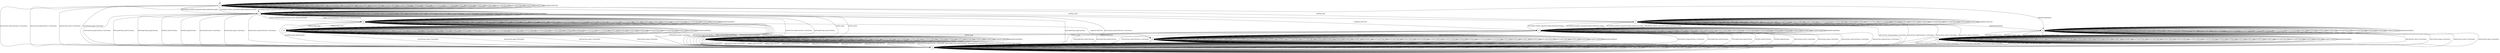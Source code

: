 digraph g {

s0 [shape="circle" label="s0"];
s1 [shape="circle" label="s1"];
s2 [shape="circle" label="s2"];
s3 [shape="circle" label="s3"];
s4 [shape="circle" label="s4"];
s5 [shape="circle" label="s5"];
s6 [shape="circle" label="s6"];
s7 [shape="circle" label="s7"];
s8 [shape="circle" label="s8"];
s9 [shape="circle" label="s9"];
s10 [shape="circle" label="s10"];
s0 -> s7 [label="initPing_short/ "];
s0 -> s7 [label="initPing_long/ "];
s0 -> s1 [label="initConClose_short/ConClose,<ConClosed> "];
s0 -> s1 [label="initConClose_long/ConClose,<ConClosed> "];
s0 -> s2 [label="initCltHello-vldACK_short/initSvrHello,hndEncExt,hndFin, "];
s0 -> s2 [label="initCltHello-vldACK_long/initSvrHello,hndEncExt,hndFin, "];
s0 -> s2 [label="initCltHello-invldACK_short/initSvrHello,hndEncExt,hndFin, "];
s0 -> s2 [label="initCltHello-invldACK_long/initSvrHello,hndEncExt,hndFin, "];
s0 -> s0 [label="initNoFr_short/ "];
s0 -> s0 [label="initNoFr_long/ "];
s0 -> s0 [label="initUnxpFrType_short/ "];
s0 -> s0 [label="initUnxpFrType_long/ "];
s0 -> s0 [label="hndPing_short/ "];
s0 -> s0 [label="hndPing_long/ "];
s0 -> s0 [label="hndFin_short/ "];
s0 -> s0 [label="hndFin_long/ "];
s0 -> s1 [label="hndConClose_short/<ConClosed> "];
s0 -> s1 [label="hndConClose_long/<ConClosed> "];
s0 -> s0 [label="hndNoFr_short/ "];
s0 -> s0 [label="hndNoFr_long/ "];
s0 -> s0 [label="hndUnxpFrType_short/ "];
s0 -> s0 [label="hndUnxpFrType_long/ "];
s0 -> s0 [label="VldNewConID_short/ "];
s0 -> s0 [label="VldNewConID_long/ "];
s0 -> s0 [label="InvldNewConID_short/ "];
s0 -> s0 [label="InvldNewConID_long/ "];
s0 -> s0 [label="0rttPing_short/ "];
s0 -> s0 [label="0rttPing_long/ "];
s0 -> s0 [label="0rttConClose_short/ "];
s0 -> s0 [label="0rttConClose_long/ "];
s0 -> s0 [label="0rttFin_short/ "];
s0 -> s0 [label="0rttFin_long/ "];
s0 -> s0 [label="0rttNoFr_short/ "];
s0 -> s0 [label="0rttNoFr_long/ "];
s0 -> s0 [label="0rttUnxpFrType_short/ "];
s0 -> s0 [label="0rttUnxpFrType_long/ "];
s0 -> s0 [label="0rttACK_short/ "];
s0 -> s0 [label="0rttACK_long/ "];
s0 -> s0 [label="[ChgDestConID-Ori]/ "];
s0 -> s4 [label="[RmPadFrmInitPkts]/ "];
s1 -> s1 [label="initPing_short/<ConClosed> "];
s1 -> s1 [label="initPing_long/<ConClosed> "];
s1 -> s1 [label="initConClose_short/<ConClosed> "];
s1 -> s1 [label="initConClose_long/<ConClosed> "];
s1 -> s1 [label="initCltHello-vldACK_short/<ConClosed> "];
s1 -> s1 [label="initCltHello-vldACK_long/<ConClosed> "];
s1 -> s1 [label="initCltHello-invldACK_short/<ConClosed> "];
s1 -> s1 [label="initCltHello-invldACK_long/<ConClosed> "];
s1 -> s1 [label="initNoFr_short/<ConClosed> "];
s1 -> s1 [label="initNoFr_long/<ConClosed> "];
s1 -> s1 [label="initUnxpFrType_short/<ConClosed> "];
s1 -> s1 [label="initUnxpFrType_long/<ConClosed> "];
s1 -> s1 [label="hndPing_short/<ConClosed> "];
s1 -> s1 [label="hndPing_long/<ConClosed> "];
s1 -> s1 [label="hndFin_short/<ConClosed> "];
s1 -> s1 [label="hndFin_long/<ConClosed> "];
s1 -> s1 [label="hndConClose_short/<ConClosed> "];
s1 -> s1 [label="hndConClose_long/<ConClosed> "];
s1 -> s1 [label="hndNoFr_short/<ConClosed> "];
s1 -> s1 [label="hndNoFr_long/<ConClosed> "];
s1 -> s1 [label="hndUnxpFrType_short/<ConClosed> "];
s1 -> s1 [label="hndUnxpFrType_long/<ConClosed> "];
s1 -> s1 [label="VldNewConID_short/<ConClosed> "];
s1 -> s1 [label="VldNewConID_long/<ConClosed> "];
s1 -> s1 [label="InvldNewConID_short/<ConClosed> "];
s1 -> s1 [label="InvldNewConID_long/<ConClosed> "];
s1 -> s1 [label="0rttPing_short/<ConClosed> "];
s1 -> s1 [label="0rttPing_long/<ConClosed> "];
s1 -> s1 [label="0rttConClose_short/<ConClosed> "];
s1 -> s1 [label="0rttConClose_long/<ConClosed> "];
s1 -> s1 [label="0rttFin_short/<ConClosed> "];
s1 -> s1 [label="0rttFin_long/<ConClosed> "];
s1 -> s1 [label="0rttNoFr_short/<ConClosed> "];
s1 -> s1 [label="0rttNoFr_long/<ConClosed> "];
s1 -> s1 [label="0rttUnxpFrType_short/<ConClosed> "];
s1 -> s1 [label="0rttUnxpFrType_long/<ConClosed> "];
s1 -> s1 [label="0rttACK_short/<ConClosed> "];
s1 -> s1 [label="0rttACK_long/<ConClosed> "];
s1 -> s1 [label="[ChgDestConID-Ori]/<ConClosed> "];
s1 -> s1 [label="[RmPadFrmInitPkts]/<ConClosed> "];
s2 -> s2 [label="initPing_short/ "];
s2 -> s2 [label="initPing_long/ "];
s2 -> s1 [label="initConClose_short/<ConClosed> "];
s2 -> s1 [label="initConClose_long/<ConClosed> "];
s2 -> s2 [label="initCltHello-vldACK_short/ "];
s2 -> s2 [label="initCltHello-vldACK_long/ "];
s2 -> s2 [label="initCltHello-invldACK_short/ "];
s2 -> s2 [label="initCltHello-invldACK_long/ "];
s2 -> s2 [label="initNoFr_short/ "];
s2 -> s2 [label="initNoFr_long/ "];
s2 -> s2 [label="initUnxpFrType_short/ "];
s2 -> s2 [label="initUnxpFrType_long/ "];
s2 -> s2 [label="hndPing_short/ "];
s2 -> s2 [label="hndPing_long/ "];
s2 -> s8 [label="hndFin_short/HndshkDone,VldNewConID,,NewSessionTicket "];
s2 -> s8 [label="hndFin_long/HndshkDone,VldNewConID,,NewSessionTicket "];
s2 -> s1 [label="hndConClose_short/ConClose,<ConClosed> "];
s2 -> s1 [label="hndConClose_long/ConClose,<ConClosed> "];
s2 -> s2 [label="hndNoFr_short/ "];
s2 -> s2 [label="hndNoFr_long/ "];
s2 -> s1 [label="hndUnxpFrType_short/ConClose, "];
s2 -> s1 [label="hndUnxpFrType_long/ConClose, "];
s2 -> s2 [label="VldNewConID_short/ "];
s2 -> s2 [label="VldNewConID_long/ "];
s2 -> s2 [label="InvldNewConID_short/ "];
s2 -> s2 [label="InvldNewConID_long/ "];
s2 -> s2 [label="0rttPing_short/ "];
s2 -> s2 [label="0rttPing_long/ "];
s2 -> s1 [label="0rttConClose_short/ConClose,<ConClosed> "];
s2 -> s1 [label="0rttConClose_long/ConClose,<ConClosed> "];
s2 -> s3 [label="0rttFin_short/ "];
s2 -> s3 [label="0rttFin_long/ "];
s2 -> s2 [label="0rttNoFr_short/ "];
s2 -> s2 [label="0rttNoFr_long/ "];
s2 -> s1 [label="0rttUnxpFrType_short/ConClose, "];
s2 -> s1 [label="0rttUnxpFrType_long/ConClose, "];
s2 -> s1 [label="0rttACK_short/ConClose, "];
s2 -> s1 [label="0rttACK_long/ConClose, "];
s2 -> s5 [label="[ChgDestConID-Ori]/ "];
s2 -> s2 [label="[RmPadFrmInitPkts]/ "];
s3 -> s3 [label="initPing_short/ "];
s3 -> s3 [label="initPing_long/ "];
s3 -> s1 [label="initConClose_short/<ConClosed> "];
s3 -> s1 [label="initConClose_long/<ConClosed> "];
s3 -> s3 [label="initCltHello-vldACK_short/ "];
s3 -> s3 [label="initCltHello-vldACK_long/ "];
s3 -> s3 [label="initCltHello-invldACK_short/ "];
s3 -> s3 [label="initCltHello-invldACK_long/ "];
s3 -> s3 [label="initNoFr_short/ "];
s3 -> s3 [label="initNoFr_long/ "];
s3 -> s3 [label="initUnxpFrType_short/ "];
s3 -> s3 [label="initUnxpFrType_long/ "];
s3 -> s3 [label="hndPing_short/ "];
s3 -> s3 [label="hndPing_long/ "];
s3 -> s1 [label="hndFin_short/ConClose, "];
s3 -> s1 [label="hndFin_long/ConClose, "];
s3 -> s1 [label="hndConClose_short/ConClose,<ConClosed> "];
s3 -> s1 [label="hndConClose_long/ConClose,<ConClosed> "];
s3 -> s3 [label="hndNoFr_short/ "];
s3 -> s3 [label="hndNoFr_long/ "];
s3 -> s1 [label="hndUnxpFrType_short/ConClose, "];
s3 -> s1 [label="hndUnxpFrType_long/ConClose, "];
s3 -> s3 [label="VldNewConID_short/ "];
s3 -> s3 [label="VldNewConID_long/ "];
s3 -> s3 [label="InvldNewConID_short/ "];
s3 -> s3 [label="InvldNewConID_long/ "];
s3 -> s3 [label="0rttPing_short/ "];
s3 -> s3 [label="0rttPing_long/ "];
s3 -> s1 [label="0rttConClose_short/ConClose,<ConClosed> "];
s3 -> s1 [label="0rttConClose_long/ConClose,<ConClosed> "];
s3 -> s3 [label="0rttFin_short/ "];
s3 -> s3 [label="0rttFin_long/ "];
s3 -> s3 [label="0rttNoFr_short/ "];
s3 -> s3 [label="0rttNoFr_long/ "];
s3 -> s1 [label="0rttUnxpFrType_short/ConClose, "];
s3 -> s1 [label="0rttUnxpFrType_long/ConClose, "];
s3 -> s1 [label="0rttACK_short/ConClose, "];
s3 -> s1 [label="0rttACK_long/ConClose, "];
s3 -> s3 [label="[ChgDestConID-Ori]/ "];
s3 -> s3 [label="[RmPadFrmInitPkts]/ "];
s4 -> s4 [label="initPing_short/ "];
s4 -> s4 [label="initPing_long/ "];
s4 -> s1 [label="initConClose_short/<ConClosed> "];
s4 -> s1 [label="initConClose_long/<ConClosed> "];
s4 -> s9 [label="initCltHello-vldACK_short/ "];
s4 -> s9 [label="initCltHello-vldACK_long/ "];
s4 -> s9 [label="initCltHello-invldACK_short/ "];
s4 -> s9 [label="initCltHello-invldACK_long/ "];
s4 -> s4 [label="initNoFr_short/ "];
s4 -> s4 [label="initNoFr_long/ "];
s4 -> s4 [label="initUnxpFrType_short/ "];
s4 -> s4 [label="initUnxpFrType_long/ "];
s4 -> s4 [label="hndPing_short/ "];
s4 -> s4 [label="hndPing_long/ "];
s4 -> s4 [label="hndFin_short/ "];
s4 -> s4 [label="hndFin_long/ "];
s4 -> s1 [label="hndConClose_short/<ConClosed> "];
s4 -> s1 [label="hndConClose_long/<ConClosed> "];
s4 -> s4 [label="hndNoFr_short/ "];
s4 -> s4 [label="hndNoFr_long/ "];
s4 -> s4 [label="hndUnxpFrType_short/ "];
s4 -> s4 [label="hndUnxpFrType_long/ "];
s4 -> s4 [label="VldNewConID_short/ "];
s4 -> s4 [label="VldNewConID_long/ "];
s4 -> s4 [label="InvldNewConID_short/ "];
s4 -> s4 [label="InvldNewConID_long/ "];
s4 -> s4 [label="0rttPing_short/ "];
s4 -> s4 [label="0rttPing_long/ "];
s4 -> s4 [label="0rttConClose_short/ "];
s4 -> s4 [label="0rttConClose_long/ "];
s4 -> s4 [label="0rttFin_short/ "];
s4 -> s4 [label="0rttFin_long/ "];
s4 -> s4 [label="0rttNoFr_short/ "];
s4 -> s4 [label="0rttNoFr_long/ "];
s4 -> s4 [label="0rttUnxpFrType_short/ "];
s4 -> s4 [label="0rttUnxpFrType_long/ "];
s4 -> s4 [label="0rttACK_short/ "];
s4 -> s4 [label="0rttACK_long/ "];
s4 -> s4 [label="[ChgDestConID-Ori]/ "];
s4 -> s4 [label="[RmPadFrmInitPkts]/ "];
s5 -> s5 [label="initPing_short/ "];
s5 -> s5 [label="initPing_long/ "];
s5 -> s1 [label="initConClose_short/<ConClosed> "];
s5 -> s1 [label="initConClose_long/<ConClosed> "];
s5 -> s5 [label="initCltHello-vldACK_short/ "];
s5 -> s5 [label="initCltHello-vldACK_long/ "];
s5 -> s5 [label="initCltHello-invldACK_short/ "];
s5 -> s5 [label="initCltHello-invldACK_long/ "];
s5 -> s5 [label="initNoFr_short/ "];
s5 -> s5 [label="initNoFr_long/ "];
s5 -> s5 [label="initUnxpFrType_short/ "];
s5 -> s5 [label="initUnxpFrType_long/ "];
s5 -> s5 [label="hndPing_short/ "];
s5 -> s5 [label="hndPing_long/ "];
s5 -> s6 [label="hndFin_short/HndshkDone,VldNewConID,,NewSessionTicket "];
s5 -> s6 [label="hndFin_long/HndshkDone,VldNewConID,,NewSessionTicket "];
s5 -> s1 [label="hndConClose_short/ConClose,<ConClosed> "];
s5 -> s1 [label="hndConClose_long/ConClose,<ConClosed> "];
s5 -> s5 [label="hndNoFr_short/ "];
s5 -> s5 [label="hndNoFr_long/ "];
s5 -> s1 [label="hndUnxpFrType_short/ConClose, "];
s5 -> s1 [label="hndUnxpFrType_long/ConClose, "];
s5 -> s5 [label="VldNewConID_short/ "];
s5 -> s5 [label="VldNewConID_long/ "];
s5 -> s5 [label="InvldNewConID_short/ "];
s5 -> s5 [label="InvldNewConID_long/ "];
s5 -> s5 [label="0rttPing_short/ "];
s5 -> s5 [label="0rttPing_long/ "];
s5 -> s1 [label="0rttConClose_short/ConClose,<ConClosed> "];
s5 -> s1 [label="0rttConClose_long/ConClose,<ConClosed> "];
s5 -> s3 [label="0rttFin_short/ "];
s5 -> s3 [label="0rttFin_long/ "];
s5 -> s5 [label="0rttNoFr_short/ "];
s5 -> s5 [label="0rttNoFr_long/ "];
s5 -> s1 [label="0rttUnxpFrType_short/ConClose, "];
s5 -> s1 [label="0rttUnxpFrType_long/ConClose, "];
s5 -> s1 [label="0rttACK_short/ConClose, "];
s5 -> s1 [label="0rttACK_long/ConClose, "];
s5 -> s5 [label="[ChgDestConID-Ori]/ "];
s5 -> s5 [label="[RmPadFrmInitPkts]/ "];
s6 -> s6 [label="initPing_short/ "];
s6 -> s6 [label="initPing_long/ "];
s6 -> s6 [label="initConClose_short/ "];
s6 -> s6 [label="initConClose_long/ "];
s6 -> s6 [label="initCltHello-vldACK_short/ "];
s6 -> s6 [label="initCltHello-vldACK_long/ "];
s6 -> s6 [label="initCltHello-invldACK_short/ "];
s6 -> s6 [label="initCltHello-invldACK_long/ "];
s6 -> s6 [label="initNoFr_short/ "];
s6 -> s6 [label="initNoFr_long/ "];
s6 -> s6 [label="initUnxpFrType_short/ "];
s6 -> s6 [label="initUnxpFrType_long/ "];
s6 -> s6 [label="hndPing_short/ "];
s6 -> s6 [label="hndPing_long/ "];
s6 -> s6 [label="hndFin_short/ "];
s6 -> s6 [label="hndFin_long/ "];
s6 -> s1 [label="hndConClose_short/<ConClosed> "];
s6 -> s1 [label="hndConClose_long/<ConClosed> "];
s6 -> s6 [label="hndNoFr_short/ "];
s6 -> s6 [label="hndNoFr_long/ "];
s6 -> s6 [label="hndUnxpFrType_short/ "];
s6 -> s6 [label="hndUnxpFrType_long/ "];
s6 -> s6 [label="VldNewConID_short/ "];
s6 -> s6 [label="VldNewConID_long/ "];
s6 -> s6 [label="InvldNewConID_short/ "];
s6 -> s6 [label="InvldNewConID_long/ "];
s6 -> s6 [label="0rttPing_short/ "];
s6 -> s6 [label="0rttPing_long/ "];
s6 -> s6 [label="0rttConClose_short/ "];
s6 -> s6 [label="0rttConClose_long/ "];
s6 -> s6 [label="0rttFin_short/ "];
s6 -> s6 [label="0rttFin_long/ "];
s6 -> s6 [label="0rttNoFr_short/ "];
s6 -> s6 [label="0rttNoFr_long/ "];
s6 -> s6 [label="0rttUnxpFrType_short/ "];
s6 -> s6 [label="0rttUnxpFrType_long/ "];
s6 -> s6 [label="0rttACK_short/ "];
s6 -> s6 [label="0rttACK_long/ "];
s6 -> s6 [label="[ChgDestConID-Ori]/ "];
s6 -> s6 [label="[RmPadFrmInitPkts]/ "];
s7 -> s7 [label="initPing_short/ "];
s7 -> s7 [label="initPing_long/ "];
s7 -> s1 [label="initConClose_short/ConClose,<ConClosed> "];
s7 -> s1 [label="initConClose_long/ConClose,<ConClosed> "];
s7 -> s5 [label="initCltHello-vldACK_short/initSvrHello,hndEncExt,hndFin, "];
s7 -> s5 [label="initCltHello-vldACK_long/initSvrHello,hndEncExt,hndFin, "];
s7 -> s5 [label="initCltHello-invldACK_short/initSvrHello,hndEncExt,hndFin, "];
s7 -> s5 [label="initCltHello-invldACK_long/initSvrHello,hndEncExt,hndFin, "];
s7 -> s7 [label="initNoFr_short/ "];
s7 -> s7 [label="initNoFr_long/ "];
s7 -> s7 [label="initUnxpFrType_short/ "];
s7 -> s7 [label="initUnxpFrType_long/ "];
s7 -> s7 [label="hndPing_short/ "];
s7 -> s7 [label="hndPing_long/ "];
s7 -> s7 [label="hndFin_short/ "];
s7 -> s7 [label="hndFin_long/ "];
s7 -> s1 [label="hndConClose_short/<ConClosed> "];
s7 -> s1 [label="hndConClose_long/<ConClosed> "];
s7 -> s7 [label="hndNoFr_short/ "];
s7 -> s7 [label="hndNoFr_long/ "];
s7 -> s7 [label="hndUnxpFrType_short/ "];
s7 -> s7 [label="hndUnxpFrType_long/ "];
s7 -> s7 [label="VldNewConID_short/ "];
s7 -> s7 [label="VldNewConID_long/ "];
s7 -> s7 [label="InvldNewConID_short/ "];
s7 -> s7 [label="InvldNewConID_long/ "];
s7 -> s7 [label="0rttPing_short/ "];
s7 -> s7 [label="0rttPing_long/ "];
s7 -> s7 [label="0rttConClose_short/ "];
s7 -> s7 [label="0rttConClose_long/ "];
s7 -> s7 [label="0rttFin_short/ "];
s7 -> s7 [label="0rttFin_long/ "];
s7 -> s7 [label="0rttNoFr_short/ "];
s7 -> s7 [label="0rttNoFr_long/ "];
s7 -> s7 [label="0rttUnxpFrType_short/ "];
s7 -> s7 [label="0rttUnxpFrType_long/ "];
s7 -> s7 [label="0rttACK_short/ "];
s7 -> s7 [label="0rttACK_long/ "];
s7 -> s7 [label="[ChgDestConID-Ori]/ "];
s7 -> s4 [label="[RmPadFrmInitPkts]/ "];
s8 -> s8 [label="initPing_short/ "];
s8 -> s8 [label="initPing_long/ "];
s8 -> s1 [label="initConClose_short/<ConClosed> "];
s8 -> s1 [label="initConClose_long/<ConClosed> "];
s8 -> s8 [label="initCltHello-vldACK_short/ "];
s8 -> s8 [label="initCltHello-vldACK_long/ "];
s8 -> s8 [label="initCltHello-invldACK_short/ "];
s8 -> s8 [label="initCltHello-invldACK_long/ "];
s8 -> s8 [label="initNoFr_short/ "];
s8 -> s8 [label="initNoFr_long/ "];
s8 -> s8 [label="initUnxpFrType_short/ "];
s8 -> s8 [label="initUnxpFrType_long/ "];
s8 -> s8 [label="hndPing_short/ "];
s8 -> s8 [label="hndPing_long/ "];
s8 -> s8 [label="hndFin_short/ "];
s8 -> s8 [label="hndFin_long/ "];
s8 -> s1 [label="hndConClose_short/<ConClosed> "];
s8 -> s1 [label="hndConClose_long/<ConClosed> "];
s8 -> s8 [label="hndNoFr_short/ "];
s8 -> s8 [label="hndNoFr_long/ "];
s8 -> s8 [label="hndUnxpFrType_short/ "];
s8 -> s8 [label="hndUnxpFrType_long/ "];
s8 -> s10 [label="VldNewConID_short/ "];
s8 -> s10 [label="VldNewConID_long/ "];
s8 -> s1 [label="InvldNewConID_short/ConClose, "];
s8 -> s1 [label="InvldNewConID_long/ConClose, "];
s8 -> s8 [label="0rttPing_short/ "];
s8 -> s8 [label="0rttPing_long/ "];
s8 -> s8 [label="0rttConClose_short/ "];
s8 -> s8 [label="0rttConClose_long/ "];
s8 -> s8 [label="0rttFin_short/ "];
s8 -> s8 [label="0rttFin_long/ "];
s8 -> s8 [label="0rttNoFr_short/ "];
s8 -> s8 [label="0rttNoFr_long/ "];
s8 -> s8 [label="0rttUnxpFrType_short/ "];
s8 -> s8 [label="0rttUnxpFrType_long/ "];
s8 -> s8 [label="0rttACK_short/ "];
s8 -> s8 [label="0rttACK_long/ "];
s8 -> s6 [label="[ChgDestConID-Ori]/ "];
s8 -> s8 [label="[RmPadFrmInitPkts]/ "];
s9 -> s9 [label="initPing_short/ "];
s9 -> s9 [label="initPing_long/ "];
s9 -> s1 [label="initConClose_short/<ConClosed> "];
s9 -> s1 [label="initConClose_long/<ConClosed> "];
s9 -> s9 [label="initCltHello-vldACK_short/ "];
s9 -> s9 [label="initCltHello-vldACK_long/ "];
s9 -> s9 [label="initCltHello-invldACK_short/ "];
s9 -> s9 [label="initCltHello-invldACK_long/ "];
s9 -> s9 [label="initNoFr_short/ "];
s9 -> s9 [label="initNoFr_long/ "];
s9 -> s9 [label="initUnxpFrType_short/ "];
s9 -> s9 [label="initUnxpFrType_long/ "];
s9 -> s9 [label="hndPing_short/ "];
s9 -> s9 [label="hndPing_long/ "];
s9 -> s9 [label="hndFin_short/ "];
s9 -> s9 [label="hndFin_long/ "];
s9 -> s1 [label="hndConClose_short/<ConClosed> "];
s9 -> s1 [label="hndConClose_long/<ConClosed> "];
s9 -> s9 [label="hndNoFr_short/ "];
s9 -> s9 [label="hndNoFr_long/ "];
s9 -> s9 [label="hndUnxpFrType_short/ "];
s9 -> s9 [label="hndUnxpFrType_long/ "];
s9 -> s9 [label="VldNewConID_short/ "];
s9 -> s9 [label="VldNewConID_long/ "];
s9 -> s9 [label="InvldNewConID_short/ "];
s9 -> s9 [label="InvldNewConID_long/ "];
s9 -> s9 [label="0rttPing_short/ "];
s9 -> s9 [label="0rttPing_long/ "];
s9 -> s1 [label="0rttConClose_short/<ConClosed> "];
s9 -> s1 [label="0rttConClose_long/<ConClosed> "];
s9 -> s9 [label="0rttFin_short/ "];
s9 -> s9 [label="0rttFin_long/ "];
s9 -> s9 [label="0rttNoFr_short/ "];
s9 -> s9 [label="0rttNoFr_long/ "];
s9 -> s9 [label="0rttUnxpFrType_short/ "];
s9 -> s9 [label="0rttUnxpFrType_long/ "];
s9 -> s9 [label="0rttACK_short/ "];
s9 -> s9 [label="0rttACK_long/ "];
s9 -> s9 [label="[ChgDestConID-Ori]/ "];
s9 -> s9 [label="[RmPadFrmInitPkts]/ "];
s10 -> s10 [label="initPing_short/ "];
s10 -> s10 [label="initPing_long/ "];
s10 -> s1 [label="initConClose_short/<ConClosed> "];
s10 -> s1 [label="initConClose_long/<ConClosed> "];
s10 -> s10 [label="initCltHello-vldACK_short/ "];
s10 -> s10 [label="initCltHello-vldACK_long/ "];
s10 -> s10 [label="initCltHello-invldACK_short/ "];
s10 -> s10 [label="initCltHello-invldACK_long/ "];
s10 -> s10 [label="initNoFr_short/ "];
s10 -> s10 [label="initNoFr_long/ "];
s10 -> s10 [label="initUnxpFrType_short/ "];
s10 -> s10 [label="initUnxpFrType_long/ "];
s10 -> s10 [label="hndPing_short/ "];
s10 -> s10 [label="hndPing_long/ "];
s10 -> s10 [label="hndFin_short/ "];
s10 -> s10 [label="hndFin_long/ "];
s10 -> s1 [label="hndConClose_short/<ConClosed> "];
s10 -> s1 [label="hndConClose_long/<ConClosed> "];
s10 -> s10 [label="hndNoFr_short/ "];
s10 -> s10 [label="hndNoFr_long/ "];
s10 -> s10 [label="hndUnxpFrType_short/ "];
s10 -> s10 [label="hndUnxpFrType_long/ "];
s10 -> s10 [label="VldNewConID_short/ "];
s10 -> s10 [label="VldNewConID_long/ "];
s10 -> s10 [label="InvldNewConID_short/ "];
s10 -> s10 [label="InvldNewConID_long/ "];
s10 -> s10 [label="0rttPing_short/ "];
s10 -> s10 [label="0rttPing_long/ "];
s10 -> s10 [label="0rttConClose_short/ "];
s10 -> s10 [label="0rttConClose_long/ "];
s10 -> s10 [label="0rttFin_short/ "];
s10 -> s10 [label="0rttFin_long/ "];
s10 -> s10 [label="0rttNoFr_short/ "];
s10 -> s10 [label="0rttNoFr_long/ "];
s10 -> s10 [label="0rttUnxpFrType_short/ "];
s10 -> s10 [label="0rttUnxpFrType_long/ "];
s10 -> s10 [label="0rttACK_short/ "];
s10 -> s10 [label="0rttACK_long/ "];
s10 -> s6 [label="[ChgDestConID-Ori]/ "];
s10 -> s10 [label="[RmPadFrmInitPkts]/ "];

__start0 [label="" shape="none" width="0" height="0"];
__start0 -> s0;

}
